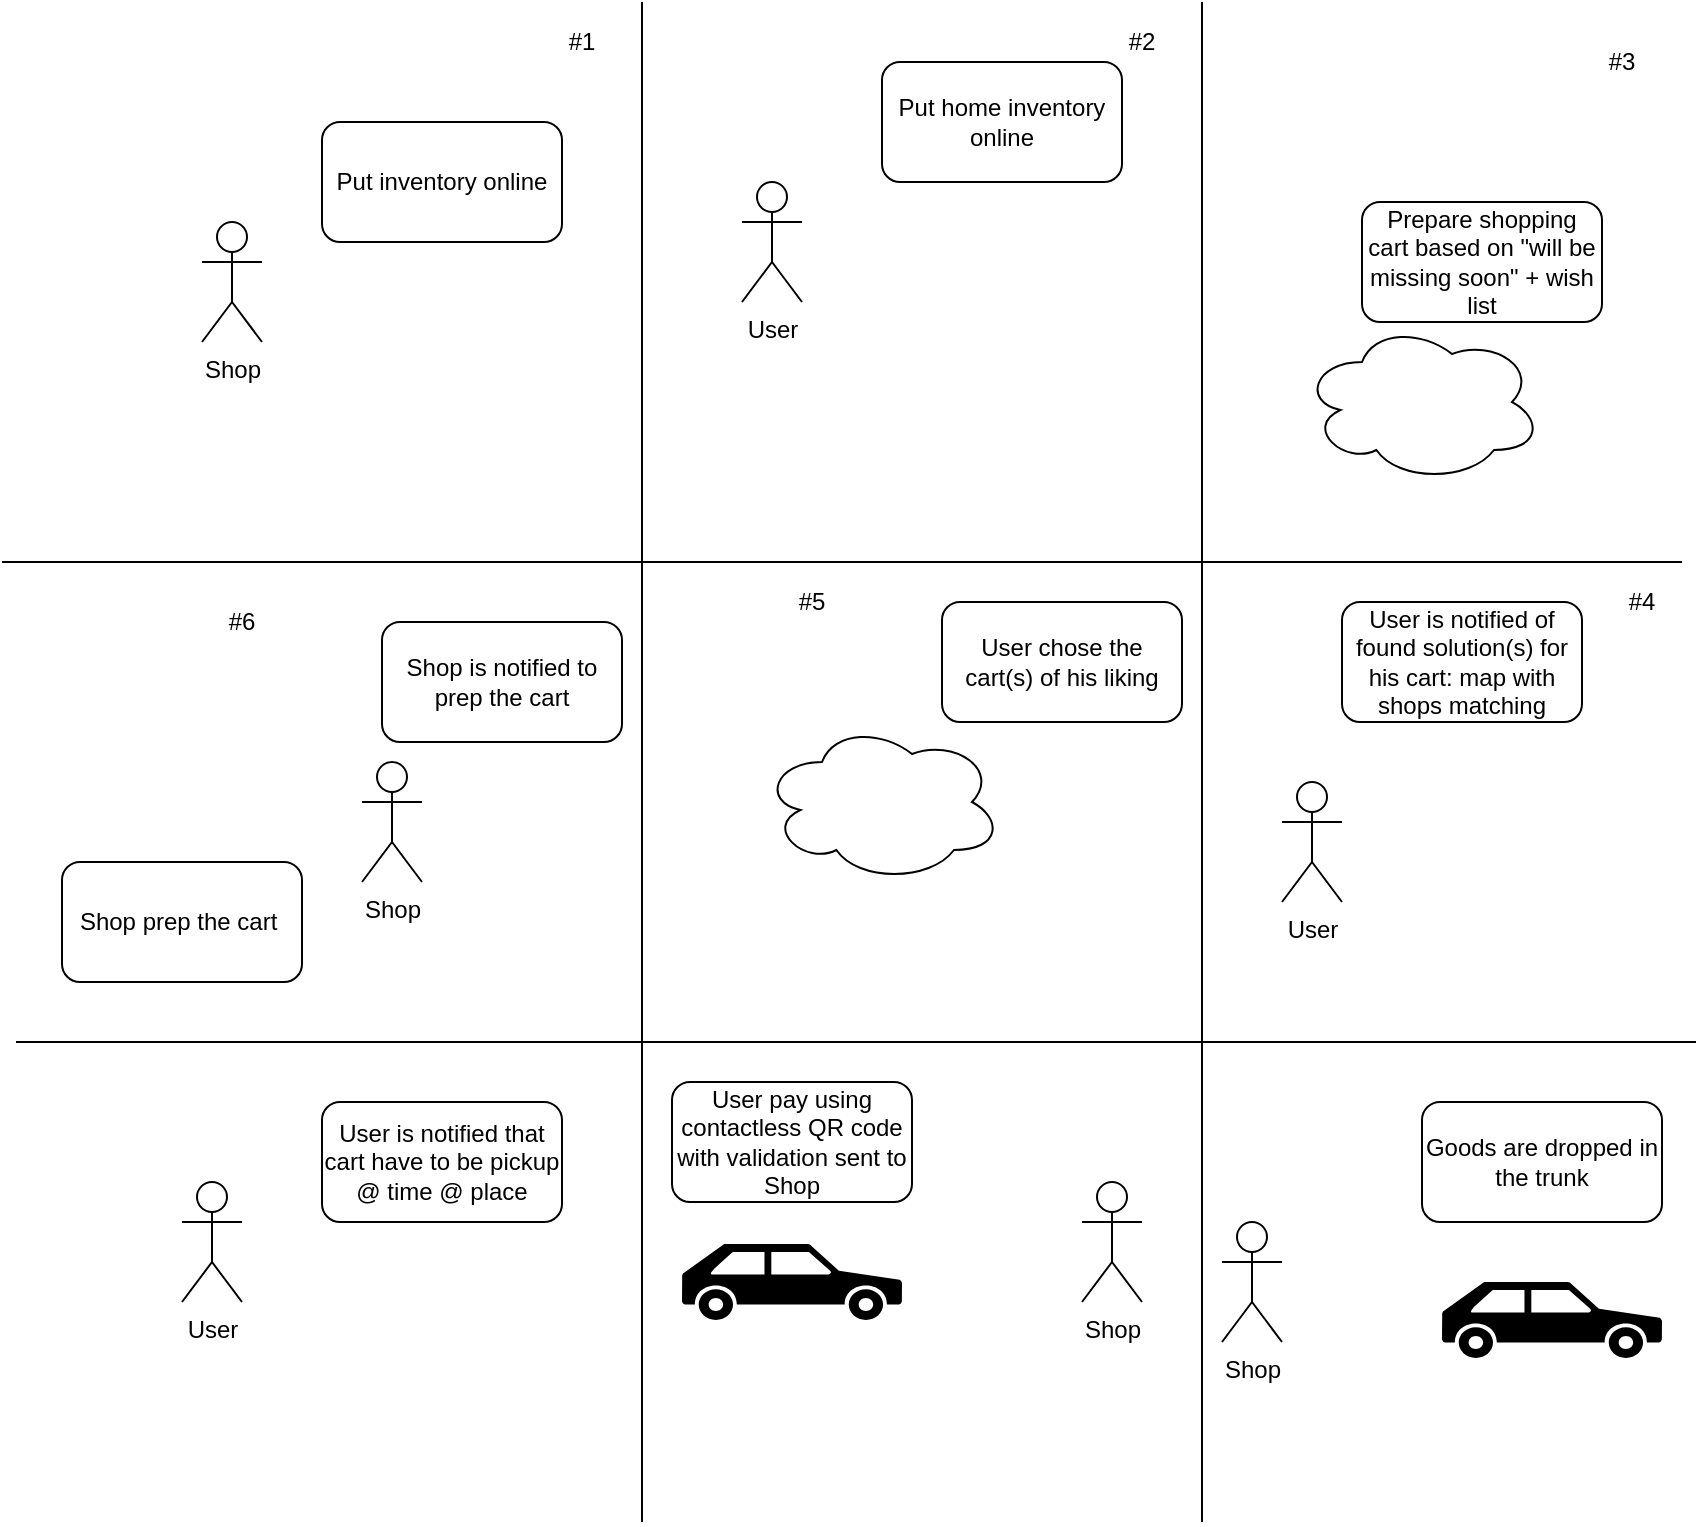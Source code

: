 <mxfile version="12.8.8" type="github">
  <diagram id="xJZD7wyvopv8Ram0ppgy" name="Page-1">
    <mxGraphModel dx="925" dy="634" grid="1" gridSize="10" guides="1" tooltips="1" connect="1" arrows="1" fold="1" page="1" pageScale="1" pageWidth="850" pageHeight="1100" math="0" shadow="0">
      <root>
        <mxCell id="0" />
        <mxCell id="1" parent="0" />
        <mxCell id="B173xY29Odf3xIkyXy2j-1" value="Put inventory online" style="rounded=1;whiteSpace=wrap;html=1;" vertex="1" parent="1">
          <mxGeometry x="160" y="60" width="120" height="60" as="geometry" />
        </mxCell>
        <mxCell id="B173xY29Odf3xIkyXy2j-2" value="Shop" style="shape=umlActor;verticalLabelPosition=bottom;labelBackgroundColor=#ffffff;verticalAlign=top;html=1;outlineConnect=0;" vertex="1" parent="1">
          <mxGeometry x="100" y="110" width="30" height="60" as="geometry" />
        </mxCell>
        <mxCell id="B173xY29Odf3xIkyXy2j-6" value="" style="endArrow=none;html=1;" edge="1" parent="1">
          <mxGeometry width="50" height="50" relative="1" as="geometry">
            <mxPoint x="320" as="sourcePoint" />
            <mxPoint x="320" y="760" as="targetPoint" />
          </mxGeometry>
        </mxCell>
        <mxCell id="B173xY29Odf3xIkyXy2j-7" value="" style="endArrow=none;html=1;" edge="1" parent="1">
          <mxGeometry width="50" height="50" relative="1" as="geometry">
            <mxPoint x="840" y="280" as="sourcePoint" />
            <mxPoint y="280" as="targetPoint" />
          </mxGeometry>
        </mxCell>
        <mxCell id="B173xY29Odf3xIkyXy2j-8" value="User&lt;br&gt;" style="shape=umlActor;verticalLabelPosition=bottom;labelBackgroundColor=#ffffff;verticalAlign=top;html=1;outlineConnect=0;" vertex="1" parent="1">
          <mxGeometry x="370" y="90" width="30" height="60" as="geometry" />
        </mxCell>
        <mxCell id="B173xY29Odf3xIkyXy2j-9" value="Put home inventory online" style="rounded=1;whiteSpace=wrap;html=1;" vertex="1" parent="1">
          <mxGeometry x="440" y="30" width="120" height="60" as="geometry" />
        </mxCell>
        <mxCell id="B173xY29Odf3xIkyXy2j-10" value="" style="endArrow=none;html=1;" edge="1" parent="1">
          <mxGeometry width="50" height="50" relative="1" as="geometry">
            <mxPoint x="600" as="sourcePoint" />
            <mxPoint x="600" y="760" as="targetPoint" />
          </mxGeometry>
        </mxCell>
        <mxCell id="B173xY29Odf3xIkyXy2j-11" value="Prepare shopping cart based on &quot;will be missing soon&quot; + wish list" style="rounded=1;whiteSpace=wrap;html=1;" vertex="1" parent="1">
          <mxGeometry x="680" y="100" width="120" height="60" as="geometry" />
        </mxCell>
        <mxCell id="B173xY29Odf3xIkyXy2j-12" value="User&lt;br&gt;" style="shape=umlActor;verticalLabelPosition=bottom;labelBackgroundColor=#ffffff;verticalAlign=top;html=1;outlineConnect=0;" vertex="1" parent="1">
          <mxGeometry x="640" y="390" width="30" height="60" as="geometry" />
        </mxCell>
        <mxCell id="B173xY29Odf3xIkyXy2j-13" value="" style="ellipse;shape=cloud;whiteSpace=wrap;html=1;" vertex="1" parent="1">
          <mxGeometry x="650" y="160" width="120" height="80" as="geometry" />
        </mxCell>
        <mxCell id="B173xY29Odf3xIkyXy2j-14" value="User is notified of found solution(s) for his cart: map with shops matching" style="rounded=1;whiteSpace=wrap;html=1;" vertex="1" parent="1">
          <mxGeometry x="670" y="300" width="120" height="60" as="geometry" />
        </mxCell>
        <mxCell id="B173xY29Odf3xIkyXy2j-18" value="User chose the cart(s) of his liking" style="rounded=1;whiteSpace=wrap;html=1;" vertex="1" parent="1">
          <mxGeometry x="470" y="300" width="120" height="60" as="geometry" />
        </mxCell>
        <mxCell id="B173xY29Odf3xIkyXy2j-19" value="Shop" style="shape=umlActor;verticalLabelPosition=bottom;labelBackgroundColor=#ffffff;verticalAlign=top;html=1;outlineConnect=0;" vertex="1" parent="1">
          <mxGeometry x="180" y="380" width="30" height="60" as="geometry" />
        </mxCell>
        <mxCell id="B173xY29Odf3xIkyXy2j-20" value="Shop is notified to prep the cart" style="rounded=1;whiteSpace=wrap;html=1;" vertex="1" parent="1">
          <mxGeometry x="190" y="310" width="120" height="60" as="geometry" />
        </mxCell>
        <mxCell id="B173xY29Odf3xIkyXy2j-21" value="" style="ellipse;shape=cloud;whiteSpace=wrap;html=1;" vertex="1" parent="1">
          <mxGeometry x="380" y="360" width="120" height="80" as="geometry" />
        </mxCell>
        <mxCell id="B173xY29Odf3xIkyXy2j-22" value="Shop prep the cart&amp;nbsp;" style="rounded=1;whiteSpace=wrap;html=1;" vertex="1" parent="1">
          <mxGeometry x="30" y="430" width="120" height="60" as="geometry" />
        </mxCell>
        <mxCell id="B173xY29Odf3xIkyXy2j-25" value="" style="endArrow=none;html=1;" edge="1" parent="1">
          <mxGeometry width="50" height="50" relative="1" as="geometry">
            <mxPoint x="847" y="520" as="sourcePoint" />
            <mxPoint x="7" y="520" as="targetPoint" />
          </mxGeometry>
        </mxCell>
        <mxCell id="B173xY29Odf3xIkyXy2j-26" value="#1" style="text;html=1;strokeColor=none;fillColor=none;align=center;verticalAlign=middle;whiteSpace=wrap;rounded=0;" vertex="1" parent="1">
          <mxGeometry x="270" y="10" width="40" height="20" as="geometry" />
        </mxCell>
        <mxCell id="B173xY29Odf3xIkyXy2j-27" value="#2" style="text;html=1;strokeColor=none;fillColor=none;align=center;verticalAlign=middle;whiteSpace=wrap;rounded=0;" vertex="1" parent="1">
          <mxGeometry x="550" y="10" width="40" height="20" as="geometry" />
        </mxCell>
        <mxCell id="B173xY29Odf3xIkyXy2j-30" value="#3" style="text;html=1;strokeColor=none;fillColor=none;align=center;verticalAlign=middle;whiteSpace=wrap;rounded=0;" vertex="1" parent="1">
          <mxGeometry x="790" y="20" width="40" height="20" as="geometry" />
        </mxCell>
        <mxCell id="B173xY29Odf3xIkyXy2j-33" value="#4" style="text;html=1;strokeColor=none;fillColor=none;align=center;verticalAlign=middle;whiteSpace=wrap;rounded=0;" vertex="1" parent="1">
          <mxGeometry x="800" y="290" width="40" height="20" as="geometry" />
        </mxCell>
        <mxCell id="B173xY29Odf3xIkyXy2j-34" value="#5" style="text;html=1;strokeColor=none;fillColor=none;align=center;verticalAlign=middle;whiteSpace=wrap;rounded=0;" vertex="1" parent="1">
          <mxGeometry x="385" y="290" width="40" height="20" as="geometry" />
        </mxCell>
        <mxCell id="B173xY29Odf3xIkyXy2j-35" value="#6" style="text;html=1;strokeColor=none;fillColor=none;align=center;verticalAlign=middle;whiteSpace=wrap;rounded=0;" vertex="1" parent="1">
          <mxGeometry x="100" y="300" width="40" height="20" as="geometry" />
        </mxCell>
        <mxCell id="B173xY29Odf3xIkyXy2j-36" value="User&lt;br&gt;" style="shape=umlActor;verticalLabelPosition=bottom;labelBackgroundColor=#ffffff;verticalAlign=top;html=1;outlineConnect=0;" vertex="1" parent="1">
          <mxGeometry x="90" y="590" width="30" height="60" as="geometry" />
        </mxCell>
        <mxCell id="B173xY29Odf3xIkyXy2j-37" value="User is notified that cart have to be pickup @ time @ place" style="rounded=1;whiteSpace=wrap;html=1;" vertex="1" parent="1">
          <mxGeometry x="160" y="550" width="120" height="60" as="geometry" />
        </mxCell>
        <mxCell id="B173xY29Odf3xIkyXy2j-38" value="" style="shape=mxgraph.signs.transportation.car_3;html=1;fillColor=#000000;strokeColor=none;verticalLabelPosition=bottom;verticalAlign=top;align=center;direction=east;flipH=1;" vertex="1" parent="1">
          <mxGeometry x="720" y="640" width="110" height="38" as="geometry" />
        </mxCell>
        <mxCell id="B173xY29Odf3xIkyXy2j-39" value="Shop" style="shape=umlActor;verticalLabelPosition=bottom;labelBackgroundColor=#ffffff;verticalAlign=top;html=1;outlineConnect=0;" vertex="1" parent="1">
          <mxGeometry x="610" y="610" width="30" height="60" as="geometry" />
        </mxCell>
        <mxCell id="B173xY29Odf3xIkyXy2j-40" value="" style="shape=image;html=1;verticalAlign=top;verticalLabelPosition=bottom;labelBackgroundColor=#ffffff;imageAspect=0;aspect=fixed;image=https://cdn3.iconfinder.com/data/icons/geosm-e-commerce/48/pack-128.png" vertex="1" parent="1">
          <mxGeometry x="660" y="626" width="54" height="54" as="geometry" />
        </mxCell>
        <mxCell id="B173xY29Odf3xIkyXy2j-41" value="Goods are dropped in the trunk" style="rounded=1;whiteSpace=wrap;html=1;" vertex="1" parent="1">
          <mxGeometry x="710" y="550" width="120" height="60" as="geometry" />
        </mxCell>
        <mxCell id="B173xY29Odf3xIkyXy2j-42" value="" style="shape=mxgraph.signs.transportation.car_3;html=1;fillColor=#000000;strokeColor=none;verticalLabelPosition=bottom;verticalAlign=top;align=center;direction=east;flipH=1;" vertex="1" parent="1">
          <mxGeometry x="340" y="621" width="110" height="38" as="geometry" />
        </mxCell>
        <mxCell id="B173xY29Odf3xIkyXy2j-43" value="" style="shape=image;html=1;verticalAlign=top;verticalLabelPosition=bottom;labelBackgroundColor=#ffffff;imageAspect=0;aspect=fixed;image=https://cdn1.iconfinder.com/data/icons/windows8_icons_iconpharm/26/qr_code.png" vertex="1" parent="1">
          <mxGeometry x="470" y="600" width="26" height="26" as="geometry" />
        </mxCell>
        <mxCell id="B173xY29Odf3xIkyXy2j-44" value="Shop" style="shape=umlActor;verticalLabelPosition=bottom;labelBackgroundColor=#ffffff;verticalAlign=top;html=1;outlineConnect=0;" vertex="1" parent="1">
          <mxGeometry x="540" y="590" width="30" height="60" as="geometry" />
        </mxCell>
        <mxCell id="B173xY29Odf3xIkyXy2j-45" value="" style="shape=image;html=1;verticalAlign=top;verticalLabelPosition=bottom;labelBackgroundColor=#ffffff;imageAspect=0;aspect=fixed;image=https://cdn0.iconfinder.com/data/icons/fatcow/32/light_circle_green.png" vertex="1" parent="1">
          <mxGeometry x="518" y="540" width="32" height="32" as="geometry" />
        </mxCell>
        <mxCell id="B173xY29Odf3xIkyXy2j-46" value="User pay using contactless QR code with validation sent to Shop" style="rounded=1;whiteSpace=wrap;html=1;" vertex="1" parent="1">
          <mxGeometry x="335" y="540" width="120" height="60" as="geometry" />
        </mxCell>
      </root>
    </mxGraphModel>
  </diagram>
</mxfile>

